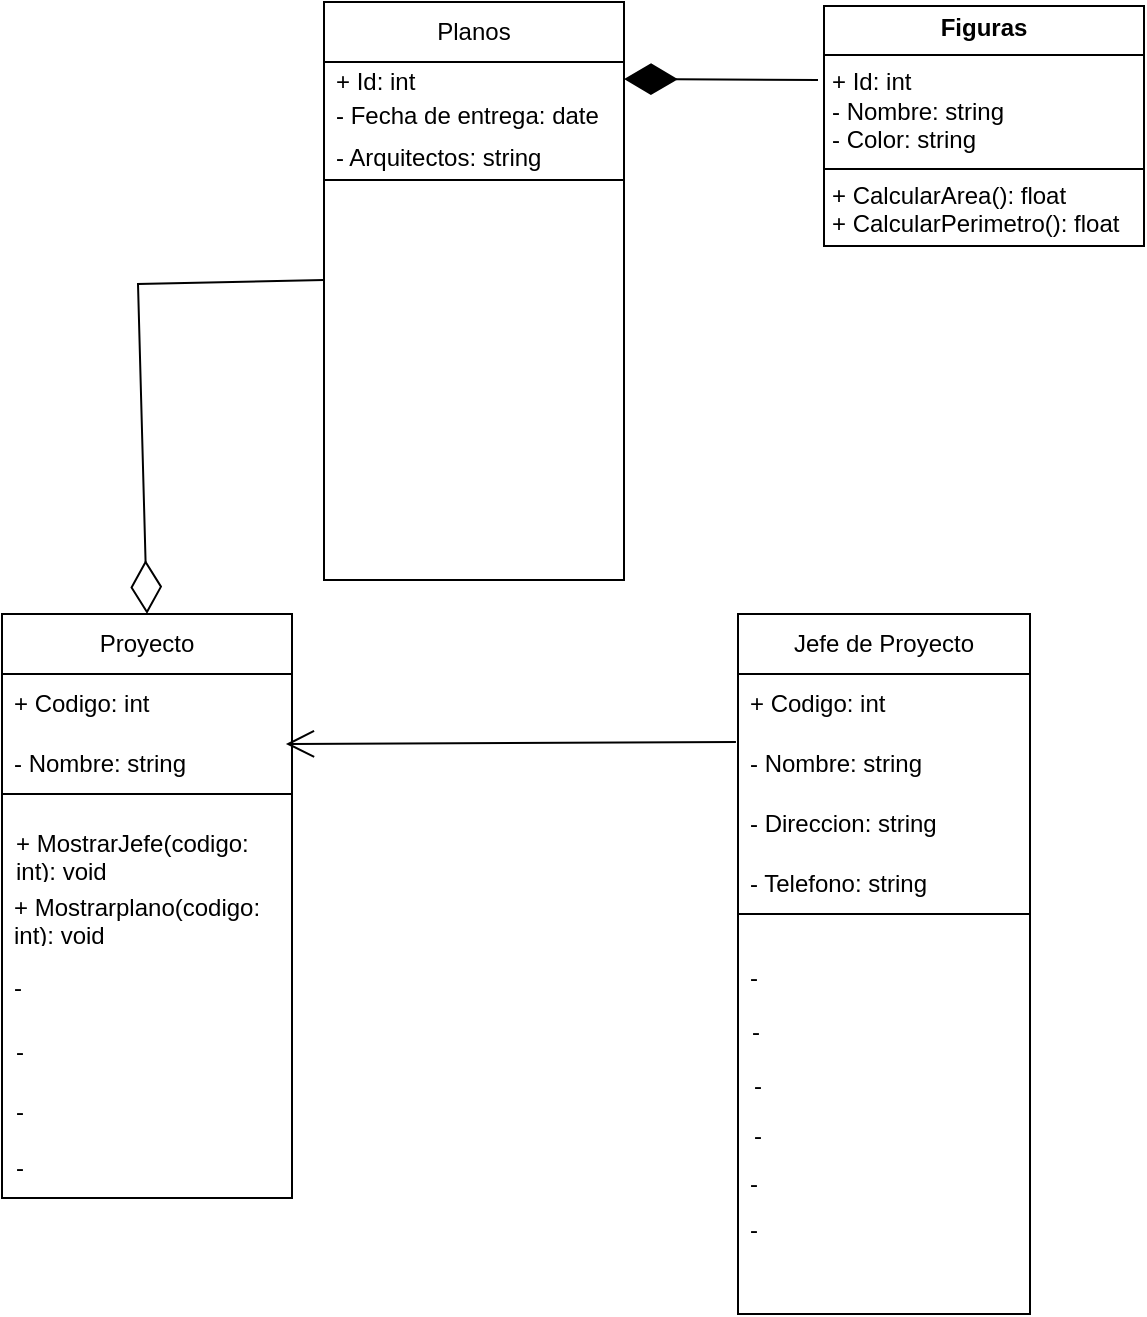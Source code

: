 <mxfile version="24.7.6">
  <diagram name="Página-1" id="U0dJ7ipydjKy7ulNHjYH">
    <mxGraphModel dx="1178" dy="868" grid="0" gridSize="10" guides="1" tooltips="1" connect="1" arrows="1" fold="1" page="0" pageScale="1" pageWidth="827" pageHeight="1169" math="0" shadow="0">
      <root>
        <mxCell id="0" />
        <mxCell id="1" parent="0" />
        <mxCell id="6z03nhFHcZb0VBgEY0h0-3" value="Proyecto" style="swimlane;fontStyle=0;childLayout=stackLayout;horizontal=1;startSize=30;horizontalStack=0;resizeParent=1;resizeParentMax=0;resizeLast=0;collapsible=1;marginBottom=0;whiteSpace=wrap;html=1;" vertex="1" parent="1">
          <mxGeometry x="-64" y="30" width="145" height="90" as="geometry" />
        </mxCell>
        <mxCell id="6z03nhFHcZb0VBgEY0h0-4" value="+ Codigo: int" style="text;strokeColor=none;fillColor=none;align=left;verticalAlign=middle;spacingLeft=4;spacingRight=4;overflow=hidden;points=[[0,0.5],[1,0.5]];portConstraint=eastwest;rotatable=0;whiteSpace=wrap;html=1;" vertex="1" parent="6z03nhFHcZb0VBgEY0h0-3">
          <mxGeometry y="30" width="145" height="30" as="geometry" />
        </mxCell>
        <mxCell id="6z03nhFHcZb0VBgEY0h0-5" value="- Nombre: string" style="text;strokeColor=none;fillColor=none;align=left;verticalAlign=middle;spacingLeft=4;spacingRight=4;overflow=hidden;points=[[0,0.5],[1,0.5]];portConstraint=eastwest;rotatable=0;whiteSpace=wrap;html=1;" vertex="1" parent="6z03nhFHcZb0VBgEY0h0-3">
          <mxGeometry y="60" width="145" height="30" as="geometry" />
        </mxCell>
        <mxCell id="6z03nhFHcZb0VBgEY0h0-8" value="Jefe de Proyecto" style="swimlane;fontStyle=0;childLayout=stackLayout;horizontal=1;startSize=30;horizontalStack=0;resizeParent=1;resizeParentMax=0;resizeLast=0;collapsible=1;marginBottom=0;whiteSpace=wrap;html=1;" vertex="1" parent="1">
          <mxGeometry x="304" y="30" width="146" height="350" as="geometry">
            <mxRectangle x="304" y="30" width="125" height="30" as="alternateBounds" />
          </mxGeometry>
        </mxCell>
        <mxCell id="6z03nhFHcZb0VBgEY0h0-9" value="+ Codigo: int" style="text;strokeColor=none;fillColor=none;align=left;verticalAlign=middle;spacingLeft=4;spacingRight=4;overflow=hidden;points=[[0,0.5],[1,0.5]];portConstraint=eastwest;rotatable=0;whiteSpace=wrap;html=1;" vertex="1" parent="6z03nhFHcZb0VBgEY0h0-8">
          <mxGeometry y="30" width="146" height="30" as="geometry" />
        </mxCell>
        <mxCell id="6z03nhFHcZb0VBgEY0h0-10" value="- Nombre: string" style="text;strokeColor=none;fillColor=none;align=left;verticalAlign=middle;spacingLeft=4;spacingRight=4;overflow=hidden;points=[[0,0.5],[1,0.5]];portConstraint=eastwest;rotatable=0;whiteSpace=wrap;html=1;" vertex="1" parent="6z03nhFHcZb0VBgEY0h0-8">
          <mxGeometry y="60" width="146" height="30" as="geometry" />
        </mxCell>
        <mxCell id="6z03nhFHcZb0VBgEY0h0-11" value="- Direccion: string" style="text;strokeColor=none;fillColor=none;align=left;verticalAlign=middle;spacingLeft=4;spacingRight=4;overflow=hidden;points=[[0,0.5],[1,0.5]];portConstraint=eastwest;rotatable=0;whiteSpace=wrap;html=1;" vertex="1" parent="6z03nhFHcZb0VBgEY0h0-8">
          <mxGeometry y="90" width="146" height="30" as="geometry" />
        </mxCell>
        <mxCell id="6z03nhFHcZb0VBgEY0h0-18" value="- Telefono: string" style="text;strokeColor=none;fillColor=none;align=left;verticalAlign=middle;spacingLeft=4;spacingRight=4;overflow=hidden;points=[[0,0.5],[1,0.5]];portConstraint=eastwest;rotatable=0;whiteSpace=wrap;html=1;" vertex="1" parent="6z03nhFHcZb0VBgEY0h0-8">
          <mxGeometry y="120" width="146" height="30" as="geometry" />
        </mxCell>
        <mxCell id="6z03nhFHcZb0VBgEY0h0-12" value="" style="swimlane;startSize=0;" vertex="1" parent="6z03nhFHcZb0VBgEY0h0-8">
          <mxGeometry y="150" width="146" height="200" as="geometry" />
        </mxCell>
        <mxCell id="6z03nhFHcZb0VBgEY0h0-33" value="-" style="text;strokeColor=none;fillColor=none;align=left;verticalAlign=middle;spacingLeft=4;spacingRight=4;overflow=hidden;points=[[0,0.5],[1,0.5]];portConstraint=eastwest;rotatable=0;whiteSpace=wrap;html=1;" vertex="1" parent="6z03nhFHcZb0VBgEY0h0-12">
          <mxGeometry y="17" width="144" height="30" as="geometry" />
        </mxCell>
        <mxCell id="6z03nhFHcZb0VBgEY0h0-34" value="-" style="text;strokeColor=none;fillColor=none;align=left;verticalAlign=middle;spacingLeft=4;spacingRight=4;overflow=hidden;points=[[0,0.5],[1,0.5]];portConstraint=eastwest;rotatable=0;whiteSpace=wrap;html=1;" vertex="1" parent="6z03nhFHcZb0VBgEY0h0-12">
          <mxGeometry x="1" y="44" width="144" height="30" as="geometry" />
        </mxCell>
        <mxCell id="6z03nhFHcZb0VBgEY0h0-35" value="-" style="text;strokeColor=none;fillColor=none;align=left;verticalAlign=middle;spacingLeft=4;spacingRight=4;overflow=hidden;points=[[0,0.5],[1,0.5]];portConstraint=eastwest;rotatable=0;whiteSpace=wrap;html=1;" vertex="1" parent="6z03nhFHcZb0VBgEY0h0-12">
          <mxGeometry x="2" y="71" width="144" height="30" as="geometry" />
        </mxCell>
        <mxCell id="6z03nhFHcZb0VBgEY0h0-36" value="-" style="text;strokeColor=none;fillColor=none;align=left;verticalAlign=middle;spacingLeft=4;spacingRight=4;overflow=hidden;points=[[0,0.5],[1,0.5]];portConstraint=eastwest;rotatable=0;whiteSpace=wrap;html=1;" vertex="1" parent="6z03nhFHcZb0VBgEY0h0-12">
          <mxGeometry x="2" y="96" width="144" height="30" as="geometry" />
        </mxCell>
        <mxCell id="6z03nhFHcZb0VBgEY0h0-37" value="-" style="text;strokeColor=none;fillColor=none;align=left;verticalAlign=middle;spacingLeft=4;spacingRight=4;overflow=hidden;points=[[0,0.5],[1,0.5]];portConstraint=eastwest;rotatable=0;whiteSpace=wrap;html=1;" vertex="1" parent="6z03nhFHcZb0VBgEY0h0-12">
          <mxGeometry y="120" width="144" height="30" as="geometry" />
        </mxCell>
        <mxCell id="6z03nhFHcZb0VBgEY0h0-38" value="-" style="text;strokeColor=none;fillColor=none;align=left;verticalAlign=middle;spacingLeft=4;spacingRight=4;overflow=hidden;points=[[0,0.5],[1,0.5]];portConstraint=eastwest;rotatable=0;whiteSpace=wrap;html=1;" vertex="1" parent="6z03nhFHcZb0VBgEY0h0-12">
          <mxGeometry y="143" width="144" height="30" as="geometry" />
        </mxCell>
        <mxCell id="6z03nhFHcZb0VBgEY0h0-13" value="Planos" style="swimlane;fontStyle=0;childLayout=stackLayout;horizontal=1;startSize=30;horizontalStack=0;resizeParent=1;resizeParentMax=0;resizeLast=0;collapsible=1;marginBottom=0;whiteSpace=wrap;html=1;" vertex="1" parent="1">
          <mxGeometry x="97" y="-276" width="150" height="289" as="geometry" />
        </mxCell>
        <mxCell id="6z03nhFHcZb0VBgEY0h0-14" value="+ Id: int" style="text;strokeColor=none;fillColor=none;align=left;verticalAlign=middle;spacingLeft=4;spacingRight=4;overflow=hidden;points=[[0,0.5],[1,0.5]];portConstraint=eastwest;rotatable=0;whiteSpace=wrap;html=1;" vertex="1" parent="6z03nhFHcZb0VBgEY0h0-13">
          <mxGeometry y="30" width="150" height="17" as="geometry" />
        </mxCell>
        <mxCell id="6z03nhFHcZb0VBgEY0h0-15" value="- Fecha de entrega: date" style="text;strokeColor=none;fillColor=none;align=left;verticalAlign=middle;spacingLeft=4;spacingRight=4;overflow=hidden;points=[[0,0.5],[1,0.5]];portConstraint=eastwest;rotatable=0;whiteSpace=wrap;html=1;" vertex="1" parent="6z03nhFHcZb0VBgEY0h0-13">
          <mxGeometry y="47" width="150" height="20" as="geometry" />
        </mxCell>
        <mxCell id="6z03nhFHcZb0VBgEY0h0-16" value="- Arquitectos: string" style="text;strokeColor=none;fillColor=none;align=left;verticalAlign=middle;spacingLeft=4;spacingRight=4;overflow=hidden;points=[[0,0.5],[1,0.5]];portConstraint=eastwest;rotatable=0;whiteSpace=wrap;html=1;" vertex="1" parent="6z03nhFHcZb0VBgEY0h0-13">
          <mxGeometry y="67" width="150" height="22" as="geometry" />
        </mxCell>
        <mxCell id="6z03nhFHcZb0VBgEY0h0-17" value="" style="swimlane;startSize=0;" vertex="1" parent="6z03nhFHcZb0VBgEY0h0-13">
          <mxGeometry y="89" width="150" height="200" as="geometry" />
        </mxCell>
        <mxCell id="6z03nhFHcZb0VBgEY0h0-20" value="" style="endArrow=diamondThin;endFill=0;endSize=24;html=1;rounded=0;entryX=0.5;entryY=0;entryDx=0;entryDy=0;exitX=0;exitY=0.25;exitDx=0;exitDy=0;" edge="1" parent="1" source="6z03nhFHcZb0VBgEY0h0-17" target="6z03nhFHcZb0VBgEY0h0-3">
          <mxGeometry width="160" relative="1" as="geometry">
            <mxPoint x="86" y="-40" as="sourcePoint" />
            <mxPoint x="246" y="-40" as="targetPoint" />
            <Array as="points">
              <mxPoint x="4" y="-135" />
            </Array>
          </mxGeometry>
        </mxCell>
        <mxCell id="6z03nhFHcZb0VBgEY0h0-22" value="" style="endArrow=open;endFill=1;endSize=12;html=1;rounded=0;entryX=0.979;entryY=0.167;entryDx=0;entryDy=0;entryPerimeter=0;exitX=-0.007;exitY=0.133;exitDx=0;exitDy=0;exitPerimeter=0;" edge="1" parent="1" source="6z03nhFHcZb0VBgEY0h0-10" target="6z03nhFHcZb0VBgEY0h0-5">
          <mxGeometry width="160" relative="1" as="geometry">
            <mxPoint x="137" y="34" as="sourcePoint" />
            <mxPoint x="297" y="34" as="targetPoint" />
          </mxGeometry>
        </mxCell>
        <mxCell id="6z03nhFHcZb0VBgEY0h0-27" value="" style="swimlane;startSize=0;" vertex="1" parent="1">
          <mxGeometry x="-64" y="120" width="145" height="202" as="geometry">
            <mxRectangle x="-64" y="120" width="50" height="44" as="alternateBounds" />
          </mxGeometry>
        </mxCell>
        <mxCell id="6z03nhFHcZb0VBgEY0h0-28" value="+ MostrarJefe(codigo: int): void" style="text;strokeColor=none;fillColor=none;align=left;verticalAlign=middle;spacingLeft=4;spacingRight=4;overflow=hidden;points=[[0,0.5],[1,0.5]];portConstraint=eastwest;rotatable=0;whiteSpace=wrap;html=1;" vertex="1" parent="6z03nhFHcZb0VBgEY0h0-27">
          <mxGeometry x="1" y="15" width="144" height="30" as="geometry" />
        </mxCell>
        <mxCell id="6z03nhFHcZb0VBgEY0h0-29" value="+ Mostrarplano(codigo: int): void" style="text;strokeColor=none;fillColor=none;align=left;verticalAlign=middle;spacingLeft=4;spacingRight=4;overflow=hidden;points=[[0,0.5],[1,0.5]];portConstraint=eastwest;rotatable=0;whiteSpace=wrap;html=1;" vertex="1" parent="6z03nhFHcZb0VBgEY0h0-27">
          <mxGeometry y="47" width="144" height="30" as="geometry" />
        </mxCell>
        <mxCell id="6z03nhFHcZb0VBgEY0h0-30" value="-" style="text;strokeColor=none;fillColor=none;align=left;verticalAlign=middle;spacingLeft=4;spacingRight=4;overflow=hidden;points=[[0,0.5],[1,0.5]];portConstraint=eastwest;rotatable=0;whiteSpace=wrap;html=1;" vertex="1" parent="6z03nhFHcZb0VBgEY0h0-27">
          <mxGeometry y="82" width="144" height="30" as="geometry" />
        </mxCell>
        <mxCell id="6z03nhFHcZb0VBgEY0h0-31" value="-" style="text;strokeColor=none;fillColor=none;align=left;verticalAlign=middle;spacingLeft=4;spacingRight=4;overflow=hidden;points=[[0,0.5],[1,0.5]];portConstraint=eastwest;rotatable=0;whiteSpace=wrap;html=1;" vertex="1" parent="6z03nhFHcZb0VBgEY0h0-27">
          <mxGeometry x="1" y="114" width="144" height="30" as="geometry" />
        </mxCell>
        <mxCell id="6z03nhFHcZb0VBgEY0h0-32" value="-" style="text;strokeColor=none;fillColor=none;align=left;verticalAlign=middle;spacingLeft=4;spacingRight=4;overflow=hidden;points=[[0,0.5],[1,0.5]];portConstraint=eastwest;rotatable=0;whiteSpace=wrap;html=1;" vertex="1" parent="6z03nhFHcZb0VBgEY0h0-27">
          <mxGeometry x="1" y="144" width="144" height="30" as="geometry" />
        </mxCell>
        <mxCell id="6z03nhFHcZb0VBgEY0h0-39" value="-" style="text;strokeColor=none;fillColor=none;align=left;verticalAlign=middle;spacingLeft=4;spacingRight=4;overflow=hidden;points=[[0,0.5],[1,0.5]];portConstraint=eastwest;rotatable=0;whiteSpace=wrap;html=1;" vertex="1" parent="6z03nhFHcZb0VBgEY0h0-27">
          <mxGeometry x="1" y="172" width="144" height="30" as="geometry" />
        </mxCell>
        <mxCell id="6z03nhFHcZb0VBgEY0h0-44" value="&lt;p style=&quot;margin:0px;margin-top:4px;text-align:center;&quot;&gt;&lt;b&gt;Figuras&lt;/b&gt;&lt;/p&gt;&lt;hr size=&quot;1&quot; style=&quot;border-style:solid;&quot;&gt;&lt;p style=&quot;margin:0px;margin-left:4px;&quot;&gt;+ Id:&lt;span style=&quot;background-color: initial;&quot;&gt;&amp;nbsp;int&lt;/span&gt;&lt;/p&gt;&lt;p style=&quot;margin:0px;margin-left:4px;&quot;&gt;&lt;span style=&quot;background-color: initial;&quot;&gt;- Nombre: string&lt;/span&gt;&lt;/p&gt;&lt;p style=&quot;margin:0px;margin-left:4px;&quot;&gt;&lt;span style=&quot;background-color: initial;&quot;&gt;- Color: string&lt;/span&gt;&lt;/p&gt;&lt;hr size=&quot;1&quot; style=&quot;border-style:solid;&quot;&gt;&lt;p style=&quot;margin:0px;margin-left:4px;&quot;&gt;+ CalcularArea(): float&lt;/p&gt;&lt;p style=&quot;margin:0px;margin-left:4px;&quot;&gt;+ CalcularPerimetro(): float&lt;/p&gt;" style="verticalAlign=top;align=left;overflow=fill;html=1;whiteSpace=wrap;" vertex="1" parent="1">
          <mxGeometry x="347" y="-274" width="160" height="120" as="geometry" />
        </mxCell>
        <mxCell id="6z03nhFHcZb0VBgEY0h0-48" value="" style="endArrow=diamondThin;endFill=1;endSize=24;html=1;rounded=0;entryX=1;entryY=0.5;entryDx=0;entryDy=0;" edge="1" parent="1" target="6z03nhFHcZb0VBgEY0h0-14">
          <mxGeometry width="160" relative="1" as="geometry">
            <mxPoint x="344" y="-237" as="sourcePoint" />
            <mxPoint x="249" y="-227" as="targetPoint" />
          </mxGeometry>
        </mxCell>
      </root>
    </mxGraphModel>
  </diagram>
</mxfile>

